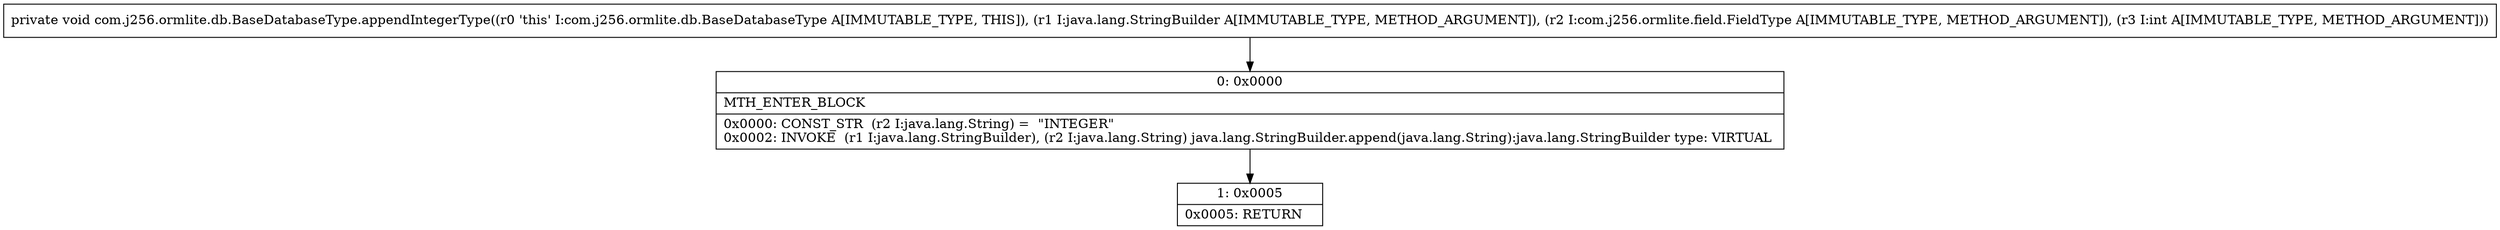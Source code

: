 digraph "CFG forcom.j256.ormlite.db.BaseDatabaseType.appendIntegerType(Ljava\/lang\/StringBuilder;Lcom\/j256\/ormlite\/field\/FieldType;I)V" {
Node_0 [shape=record,label="{0\:\ 0x0000|MTH_ENTER_BLOCK\l|0x0000: CONST_STR  (r2 I:java.lang.String) =  \"INTEGER\" \l0x0002: INVOKE  (r1 I:java.lang.StringBuilder), (r2 I:java.lang.String) java.lang.StringBuilder.append(java.lang.String):java.lang.StringBuilder type: VIRTUAL \l}"];
Node_1 [shape=record,label="{1\:\ 0x0005|0x0005: RETURN   \l}"];
MethodNode[shape=record,label="{private void com.j256.ormlite.db.BaseDatabaseType.appendIntegerType((r0 'this' I:com.j256.ormlite.db.BaseDatabaseType A[IMMUTABLE_TYPE, THIS]), (r1 I:java.lang.StringBuilder A[IMMUTABLE_TYPE, METHOD_ARGUMENT]), (r2 I:com.j256.ormlite.field.FieldType A[IMMUTABLE_TYPE, METHOD_ARGUMENT]), (r3 I:int A[IMMUTABLE_TYPE, METHOD_ARGUMENT])) }"];
MethodNode -> Node_0;
Node_0 -> Node_1;
}

